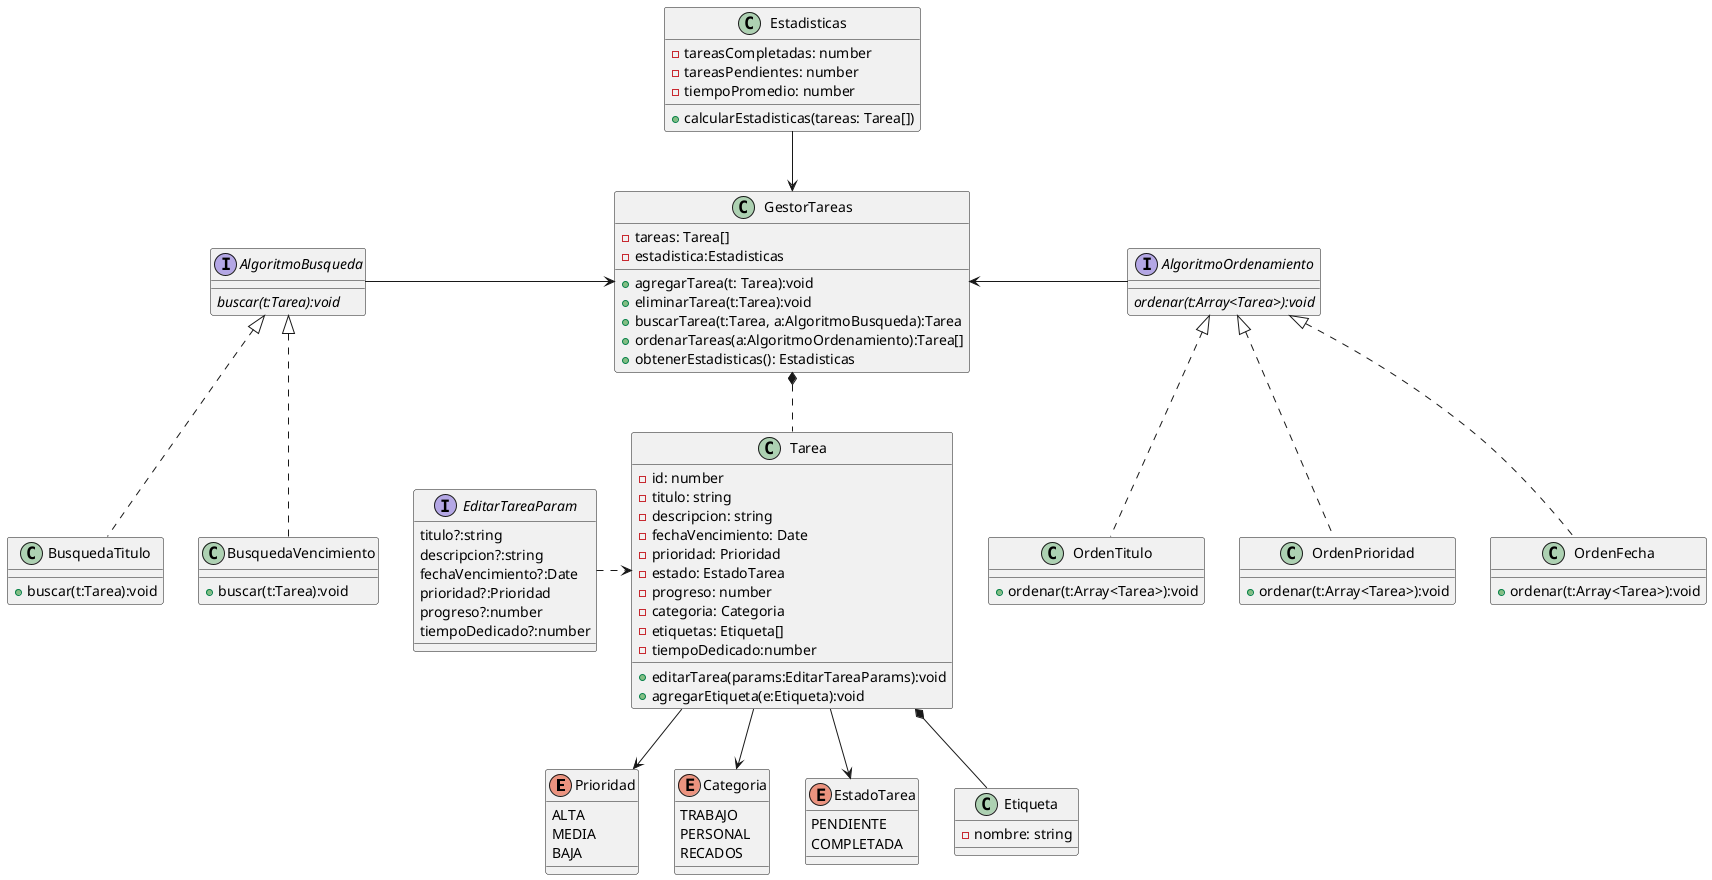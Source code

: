 @startuml AppTareas

enum Prioridad {
    ALTA
    MEDIA
    BAJA
}

enum Categoria {
    TRABAJO
    PERSONAL
    RECADOS
}

enum EstadoTarea {
    PENDIENTE
    COMPLETADA
}

interface EditarTareaParam {
    titulo?:string
    descripcion?:string
    fechaVencimiento?:Date
    prioridad?:Prioridad
    progreso?:number
    tiempoDedicado?:number
}

class Tarea {
    -id: number
    -titulo: string
    -descripcion: string
    -fechaVencimiento: Date
    -prioridad: Prioridad
    -estado: EstadoTarea
    -progreso: number
    -categoria: Categoria
    -etiquetas: Etiqueta[]
    -tiempoDedicado:number

    +editarTarea(params:EditarTareaParams):void
    +agregarEtiqueta(e:Etiqueta):void 
}


class GestorTareas {
    -tareas: Tarea[]
    -estadistica:Estadisticas

    +agregarTarea(t: Tarea):void
    +eliminarTarea(t:Tarea):void
    +buscarTarea(t:Tarea, a:AlgoritmoBusqueda):Tarea
    +ordenarTareas(a:AlgoritmoOrdenamiento):Tarea[]
    +obtenerEstadisticas(): Estadisticas
}

interface AlgoritmoBusqueda {
    <i>buscar(t:Tarea):void
}

class BusquedaTitulo implements AlgoritmoBusqueda{
    +buscar(t:Tarea):void
}

class BusquedaVencimiento implements AlgoritmoBusqueda{
    +buscar(t:Tarea):void
}

interface AlgoritmoOrdenamiento {
    <i>ordenar(t:Array<Tarea>):void
}

class OrdenFecha implements AlgoritmoOrdenamiento{
    +ordenar(t:Array<Tarea>):void
}

class OrdenTitulo implements AlgoritmoOrdenamiento{
    +ordenar(t:Array<Tarea>):void
}

class OrdenPrioridad implements AlgoritmoOrdenamiento{
    +ordenar(t:Array<Tarea>):void
}

class Etiqueta {
    -nombre: string
}

class Estadisticas {
    -tareasCompletadas: number
    -tareasPendientes: number
    -tiempoPromedio: number

    +calcularEstadisticas(tareas: Tarea[])
}

Tarea --> Categoria
Tarea *-- Etiqueta
GestorTareas *.. Tarea
GestorTareas <--u Estadisticas
Tarea --> Prioridad
Tarea --> EstadoTarea
GestorTareas <---r AlgoritmoOrdenamiento
GestorTareas <--l AlgoritmoBusqueda
Tarea<..l EditarTareaParam
@enduml
